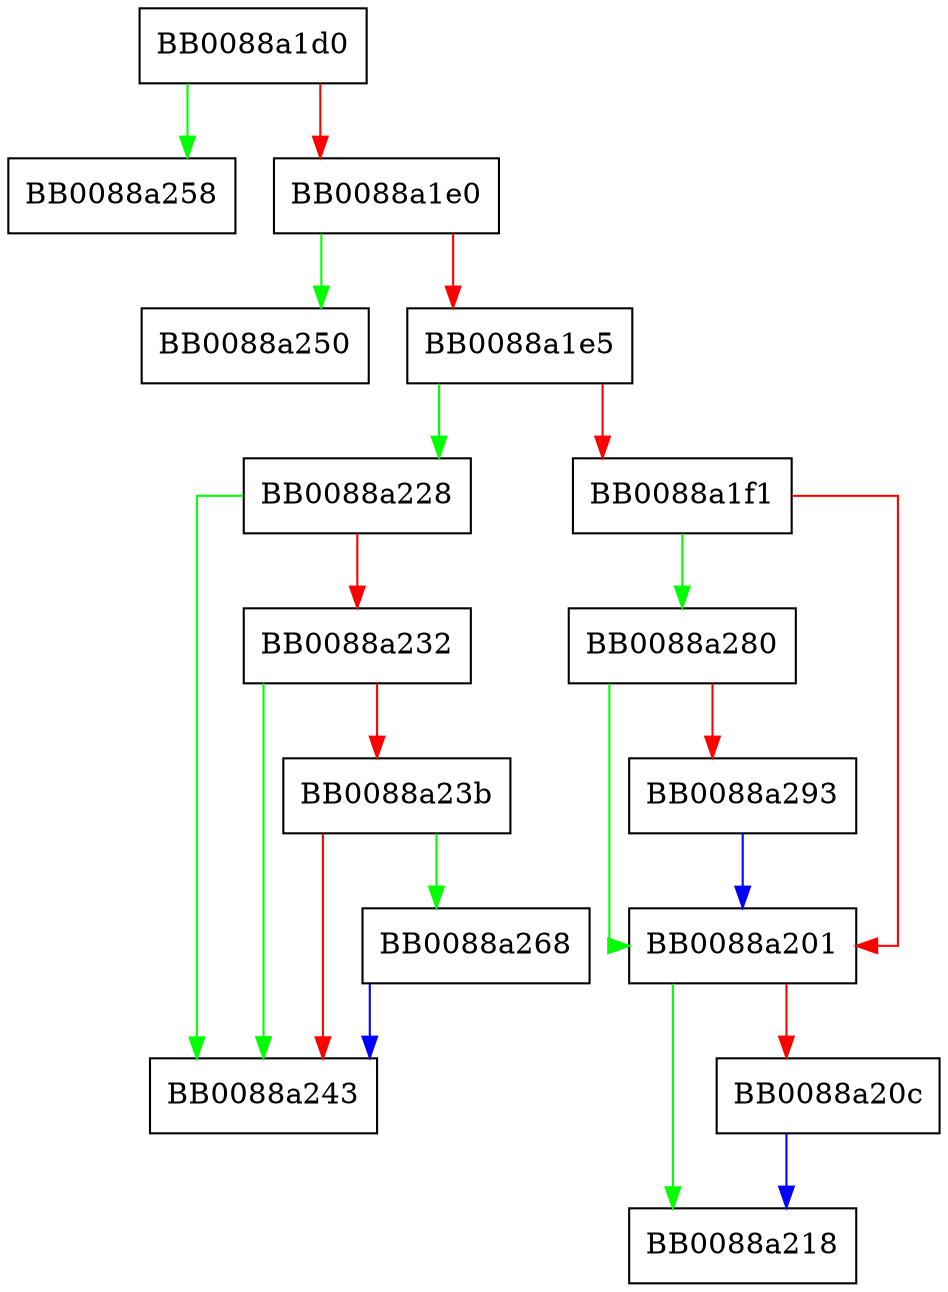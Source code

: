 digraph free {
  node [shape="box"];
  graph [splines=ortho];
  BB0088a1d0 -> BB0088a258 [color="green"];
  BB0088a1d0 -> BB0088a1e0 [color="red"];
  BB0088a1e0 -> BB0088a250 [color="green"];
  BB0088a1e0 -> BB0088a1e5 [color="red"];
  BB0088a1e5 -> BB0088a228 [color="green"];
  BB0088a1e5 -> BB0088a1f1 [color="red"];
  BB0088a1f1 -> BB0088a280 [color="green"];
  BB0088a1f1 -> BB0088a201 [color="red"];
  BB0088a201 -> BB0088a218 [color="green"];
  BB0088a201 -> BB0088a20c [color="red"];
  BB0088a20c -> BB0088a218 [color="blue"];
  BB0088a228 -> BB0088a243 [color="green"];
  BB0088a228 -> BB0088a232 [color="red"];
  BB0088a232 -> BB0088a243 [color="green"];
  BB0088a232 -> BB0088a23b [color="red"];
  BB0088a23b -> BB0088a268 [color="green"];
  BB0088a23b -> BB0088a243 [color="red"];
  BB0088a268 -> BB0088a243 [color="blue"];
  BB0088a280 -> BB0088a201 [color="green"];
  BB0088a280 -> BB0088a293 [color="red"];
  BB0088a293 -> BB0088a201 [color="blue"];
}